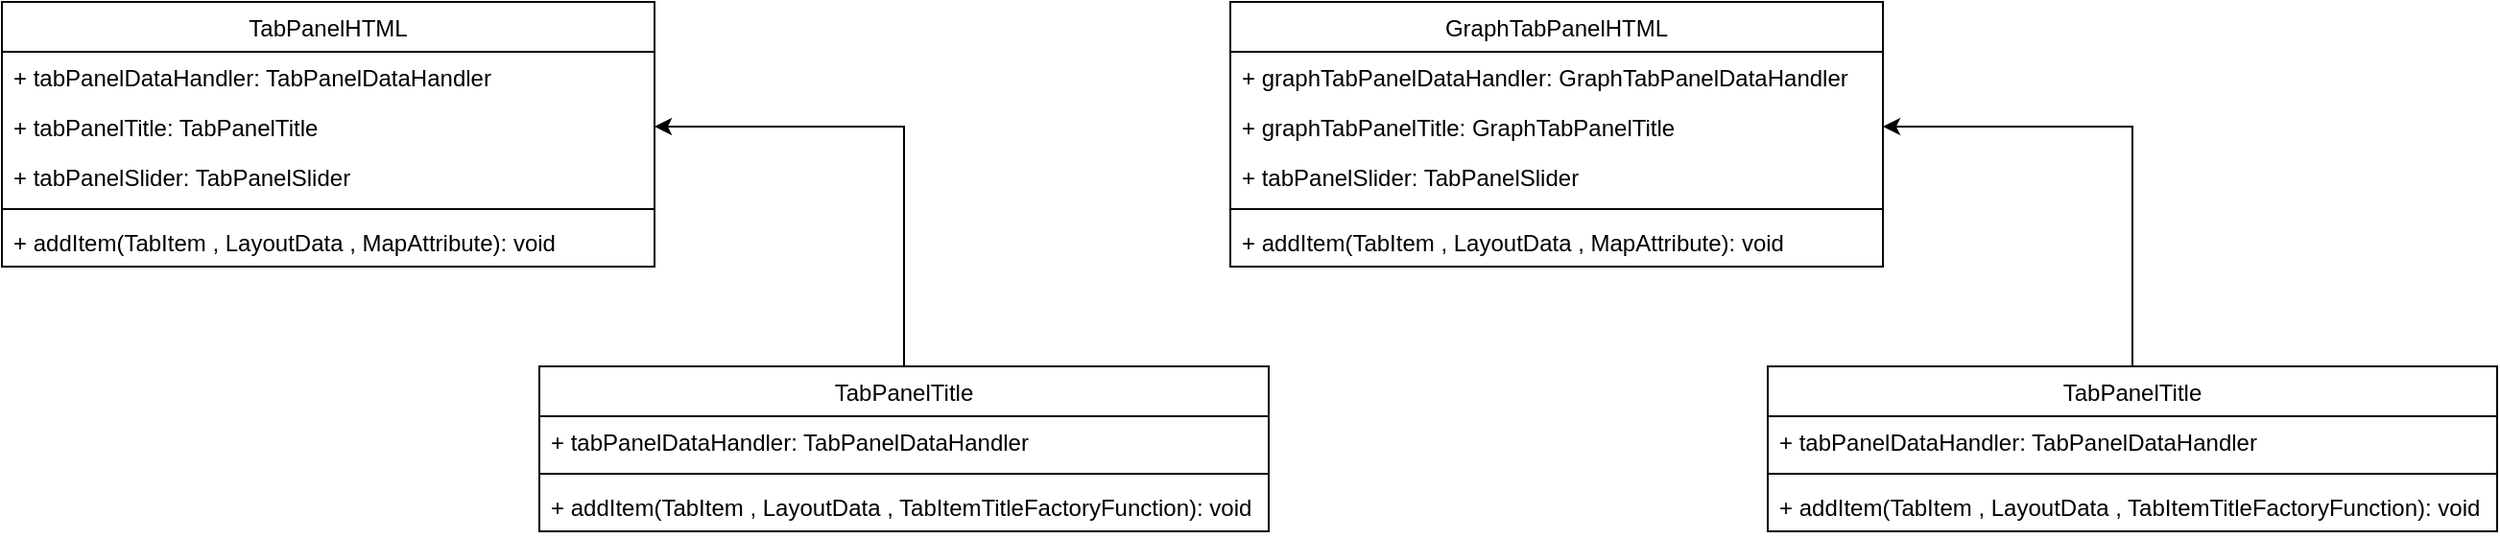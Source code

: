 <mxfile version="24.4.8" type="device">
  <diagram id="C5RBs43oDa-KdzZeNtuy" name="Page-1">
    <mxGraphModel dx="1434" dy="772" grid="1" gridSize="10" guides="1" tooltips="1" connect="1" arrows="1" fold="1" page="1" pageScale="1" pageWidth="1654" pageHeight="2336" math="0" shadow="0">
      <root>
        <mxCell id="WIyWlLk6GJQsqaUBKTNV-0" />
        <mxCell id="WIyWlLk6GJQsqaUBKTNV-1" parent="WIyWlLk6GJQsqaUBKTNV-0" />
        <mxCell id="kPxlnKTkaYoBiqheZOEf-20" value="&lt;span style=&quot;font-weight: 400;&quot;&gt;TabPanelHTML&lt;/span&gt;" style="swimlane;fontStyle=1;align=center;verticalAlign=top;childLayout=stackLayout;horizontal=1;startSize=26;horizontalStack=0;resizeParent=1;resizeParentMax=0;resizeLast=0;collapsible=1;marginBottom=0;whiteSpace=wrap;html=1;" vertex="1" parent="WIyWlLk6GJQsqaUBKTNV-1">
          <mxGeometry x="40" y="30" width="340" height="138" as="geometry" />
        </mxCell>
        <mxCell id="kPxlnKTkaYoBiqheZOEf-21" value="+ tabPanelDataHandler: TabPanelDataHandler" style="text;strokeColor=none;fillColor=none;align=left;verticalAlign=top;spacingLeft=4;spacingRight=4;overflow=hidden;rotatable=0;points=[[0,0.5],[1,0.5]];portConstraint=eastwest;whiteSpace=wrap;html=1;" vertex="1" parent="kPxlnKTkaYoBiqheZOEf-20">
          <mxGeometry y="26" width="340" height="26" as="geometry" />
        </mxCell>
        <mxCell id="kPxlnKTkaYoBiqheZOEf-26" value="+ tabPanelTitle: TabPanelTitle" style="text;strokeColor=none;fillColor=none;align=left;verticalAlign=top;spacingLeft=4;spacingRight=4;overflow=hidden;rotatable=0;points=[[0,0.5],[1,0.5]];portConstraint=eastwest;whiteSpace=wrap;html=1;" vertex="1" parent="kPxlnKTkaYoBiqheZOEf-20">
          <mxGeometry y="52" width="340" height="26" as="geometry" />
        </mxCell>
        <mxCell id="kPxlnKTkaYoBiqheZOEf-27" value="+ tabPanelSlider: TabPanelSlider" style="text;strokeColor=none;fillColor=none;align=left;verticalAlign=top;spacingLeft=4;spacingRight=4;overflow=hidden;rotatable=0;points=[[0,0.5],[1,0.5]];portConstraint=eastwest;whiteSpace=wrap;html=1;" vertex="1" parent="kPxlnKTkaYoBiqheZOEf-20">
          <mxGeometry y="78" width="340" height="26" as="geometry" />
        </mxCell>
        <mxCell id="kPxlnKTkaYoBiqheZOEf-22" value="" style="line;strokeWidth=1;fillColor=none;align=left;verticalAlign=middle;spacingTop=-1;spacingLeft=3;spacingRight=3;rotatable=0;labelPosition=right;points=[];portConstraint=eastwest;strokeColor=inherit;" vertex="1" parent="kPxlnKTkaYoBiqheZOEf-20">
          <mxGeometry y="104" width="340" height="8" as="geometry" />
        </mxCell>
        <mxCell id="kPxlnKTkaYoBiqheZOEf-23" value="+ addItem(TabItem , LayoutData , MapAttribute): void" style="text;strokeColor=none;fillColor=none;align=left;verticalAlign=top;spacingLeft=4;spacingRight=4;overflow=hidden;rotatable=0;points=[[0,0.5],[1,0.5]];portConstraint=eastwest;whiteSpace=wrap;html=1;" vertex="1" parent="kPxlnKTkaYoBiqheZOEf-20">
          <mxGeometry y="112" width="340" height="26" as="geometry" />
        </mxCell>
        <mxCell id="kPxlnKTkaYoBiqheZOEf-34" style="edgeStyle=orthogonalEdgeStyle;rounded=0;orthogonalLoop=1;jettySize=auto;html=1;" edge="1" parent="WIyWlLk6GJQsqaUBKTNV-1" source="kPxlnKTkaYoBiqheZOEf-28" target="kPxlnKTkaYoBiqheZOEf-26">
          <mxGeometry relative="1" as="geometry" />
        </mxCell>
        <mxCell id="kPxlnKTkaYoBiqheZOEf-28" value="&lt;span style=&quot;font-weight: 400;&quot;&gt;TabPanelTitle&lt;/span&gt;" style="swimlane;fontStyle=1;align=center;verticalAlign=top;childLayout=stackLayout;horizontal=1;startSize=26;horizontalStack=0;resizeParent=1;resizeParentMax=0;resizeLast=0;collapsible=1;marginBottom=0;whiteSpace=wrap;html=1;" vertex="1" parent="WIyWlLk6GJQsqaUBKTNV-1">
          <mxGeometry x="320" y="220" width="380" height="86" as="geometry" />
        </mxCell>
        <mxCell id="kPxlnKTkaYoBiqheZOEf-29" value="+ tabPanelDataHandler: TabPanelDataHandler" style="text;strokeColor=none;fillColor=none;align=left;verticalAlign=top;spacingLeft=4;spacingRight=4;overflow=hidden;rotatable=0;points=[[0,0.5],[1,0.5]];portConstraint=eastwest;whiteSpace=wrap;html=1;" vertex="1" parent="kPxlnKTkaYoBiqheZOEf-28">
          <mxGeometry y="26" width="380" height="26" as="geometry" />
        </mxCell>
        <mxCell id="kPxlnKTkaYoBiqheZOEf-32" value="" style="line;strokeWidth=1;fillColor=none;align=left;verticalAlign=middle;spacingTop=-1;spacingLeft=3;spacingRight=3;rotatable=0;labelPosition=right;points=[];portConstraint=eastwest;strokeColor=inherit;" vertex="1" parent="kPxlnKTkaYoBiqheZOEf-28">
          <mxGeometry y="52" width="380" height="8" as="geometry" />
        </mxCell>
        <mxCell id="kPxlnKTkaYoBiqheZOEf-33" value="+ addItem(TabItem , LayoutData , TabItemTitleFactoryFunction): void" style="text;strokeColor=none;fillColor=none;align=left;verticalAlign=top;spacingLeft=4;spacingRight=4;overflow=hidden;rotatable=0;points=[[0,0.5],[1,0.5]];portConstraint=eastwest;whiteSpace=wrap;html=1;" vertex="1" parent="kPxlnKTkaYoBiqheZOEf-28">
          <mxGeometry y="60" width="380" height="26" as="geometry" />
        </mxCell>
        <mxCell id="kPxlnKTkaYoBiqheZOEf-35" value="&lt;span style=&quot;font-weight: 400;&quot;&gt;GraphTabPanelHTML&lt;/span&gt;" style="swimlane;fontStyle=1;align=center;verticalAlign=top;childLayout=stackLayout;horizontal=1;startSize=26;horizontalStack=0;resizeParent=1;resizeParentMax=0;resizeLast=0;collapsible=1;marginBottom=0;whiteSpace=wrap;html=1;" vertex="1" parent="WIyWlLk6GJQsqaUBKTNV-1">
          <mxGeometry x="680" y="30" width="340" height="138" as="geometry" />
        </mxCell>
        <mxCell id="kPxlnKTkaYoBiqheZOEf-36" value="+ graphTabPanelDataHandler: GraphTabPanelDataHandler" style="text;strokeColor=none;fillColor=none;align=left;verticalAlign=top;spacingLeft=4;spacingRight=4;overflow=hidden;rotatable=0;points=[[0,0.5],[1,0.5]];portConstraint=eastwest;whiteSpace=wrap;html=1;" vertex="1" parent="kPxlnKTkaYoBiqheZOEf-35">
          <mxGeometry y="26" width="340" height="26" as="geometry" />
        </mxCell>
        <mxCell id="kPxlnKTkaYoBiqheZOEf-37" value="+ graphTabPanelTitle: GraphTabPanelTitle" style="text;strokeColor=none;fillColor=none;align=left;verticalAlign=top;spacingLeft=4;spacingRight=4;overflow=hidden;rotatable=0;points=[[0,0.5],[1,0.5]];portConstraint=eastwest;whiteSpace=wrap;html=1;" vertex="1" parent="kPxlnKTkaYoBiqheZOEf-35">
          <mxGeometry y="52" width="340" height="26" as="geometry" />
        </mxCell>
        <mxCell id="kPxlnKTkaYoBiqheZOEf-38" value="+ tabPanelSlider: TabPanelSlider" style="text;strokeColor=none;fillColor=none;align=left;verticalAlign=top;spacingLeft=4;spacingRight=4;overflow=hidden;rotatable=0;points=[[0,0.5],[1,0.5]];portConstraint=eastwest;whiteSpace=wrap;html=1;" vertex="1" parent="kPxlnKTkaYoBiqheZOEf-35">
          <mxGeometry y="78" width="340" height="26" as="geometry" />
        </mxCell>
        <mxCell id="kPxlnKTkaYoBiqheZOEf-39" value="" style="line;strokeWidth=1;fillColor=none;align=left;verticalAlign=middle;spacingTop=-1;spacingLeft=3;spacingRight=3;rotatable=0;labelPosition=right;points=[];portConstraint=eastwest;strokeColor=inherit;" vertex="1" parent="kPxlnKTkaYoBiqheZOEf-35">
          <mxGeometry y="104" width="340" height="8" as="geometry" />
        </mxCell>
        <mxCell id="kPxlnKTkaYoBiqheZOEf-40" value="+ addItem(TabItem , LayoutData , MapAttribute): void" style="text;strokeColor=none;fillColor=none;align=left;verticalAlign=top;spacingLeft=4;spacingRight=4;overflow=hidden;rotatable=0;points=[[0,0.5],[1,0.5]];portConstraint=eastwest;whiteSpace=wrap;html=1;" vertex="1" parent="kPxlnKTkaYoBiqheZOEf-35">
          <mxGeometry y="112" width="340" height="26" as="geometry" />
        </mxCell>
        <mxCell id="kPxlnKTkaYoBiqheZOEf-41" style="edgeStyle=orthogonalEdgeStyle;rounded=0;orthogonalLoop=1;jettySize=auto;html=1;" edge="1" parent="WIyWlLk6GJQsqaUBKTNV-1" source="kPxlnKTkaYoBiqheZOEf-42" target="kPxlnKTkaYoBiqheZOEf-37">
          <mxGeometry relative="1" as="geometry" />
        </mxCell>
        <mxCell id="kPxlnKTkaYoBiqheZOEf-42" value="&lt;span style=&quot;font-weight: 400;&quot;&gt;TabPanelTitle&lt;/span&gt;" style="swimlane;fontStyle=1;align=center;verticalAlign=top;childLayout=stackLayout;horizontal=1;startSize=26;horizontalStack=0;resizeParent=1;resizeParentMax=0;resizeLast=0;collapsible=1;marginBottom=0;whiteSpace=wrap;html=1;" vertex="1" parent="WIyWlLk6GJQsqaUBKTNV-1">
          <mxGeometry x="960" y="220" width="380" height="86" as="geometry" />
        </mxCell>
        <mxCell id="kPxlnKTkaYoBiqheZOEf-43" value="+ tabPanelDataHandler: TabPanelDataHandler" style="text;strokeColor=none;fillColor=none;align=left;verticalAlign=top;spacingLeft=4;spacingRight=4;overflow=hidden;rotatable=0;points=[[0,0.5],[1,0.5]];portConstraint=eastwest;whiteSpace=wrap;html=1;" vertex="1" parent="kPxlnKTkaYoBiqheZOEf-42">
          <mxGeometry y="26" width="380" height="26" as="geometry" />
        </mxCell>
        <mxCell id="kPxlnKTkaYoBiqheZOEf-44" value="" style="line;strokeWidth=1;fillColor=none;align=left;verticalAlign=middle;spacingTop=-1;spacingLeft=3;spacingRight=3;rotatable=0;labelPosition=right;points=[];portConstraint=eastwest;strokeColor=inherit;" vertex="1" parent="kPxlnKTkaYoBiqheZOEf-42">
          <mxGeometry y="52" width="380" height="8" as="geometry" />
        </mxCell>
        <mxCell id="kPxlnKTkaYoBiqheZOEf-45" value="+ addItem(TabItem , LayoutData , TabItemTitleFactoryFunction): void" style="text;strokeColor=none;fillColor=none;align=left;verticalAlign=top;spacingLeft=4;spacingRight=4;overflow=hidden;rotatable=0;points=[[0,0.5],[1,0.5]];portConstraint=eastwest;whiteSpace=wrap;html=1;" vertex="1" parent="kPxlnKTkaYoBiqheZOEf-42">
          <mxGeometry y="60" width="380" height="26" as="geometry" />
        </mxCell>
      </root>
    </mxGraphModel>
  </diagram>
</mxfile>
